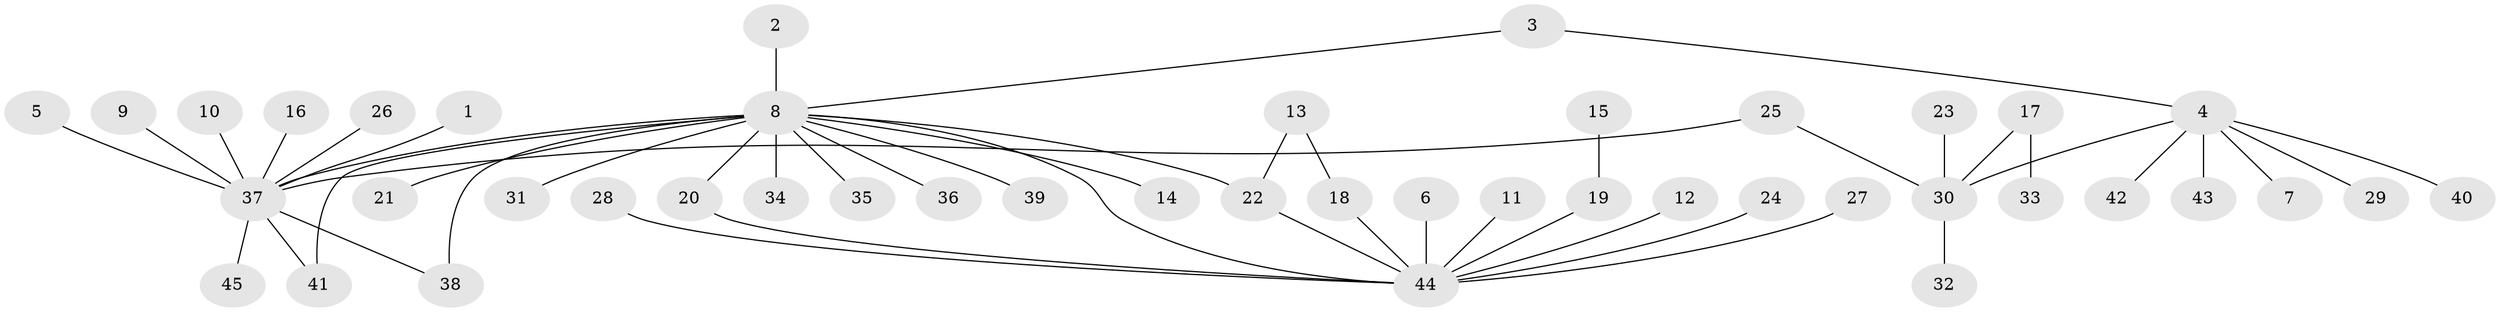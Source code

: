 // original degree distribution, {13: 0.023255813953488372, 18: 0.011627906976744186, 4: 0.05813953488372093, 1: 0.6162790697674418, 3: 0.05813953488372093, 2: 0.20930232558139536, 9: 0.011627906976744186, 7: 0.011627906976744186}
// Generated by graph-tools (version 1.1) at 2025/01/03/09/25 03:01:47]
// undirected, 45 vertices, 50 edges
graph export_dot {
graph [start="1"]
  node [color=gray90,style=filled];
  1;
  2;
  3;
  4;
  5;
  6;
  7;
  8;
  9;
  10;
  11;
  12;
  13;
  14;
  15;
  16;
  17;
  18;
  19;
  20;
  21;
  22;
  23;
  24;
  25;
  26;
  27;
  28;
  29;
  30;
  31;
  32;
  33;
  34;
  35;
  36;
  37;
  38;
  39;
  40;
  41;
  42;
  43;
  44;
  45;
  1 -- 37 [weight=1.0];
  2 -- 8 [weight=1.0];
  3 -- 4 [weight=1.0];
  3 -- 8 [weight=1.0];
  4 -- 7 [weight=1.0];
  4 -- 29 [weight=1.0];
  4 -- 30 [weight=1.0];
  4 -- 40 [weight=1.0];
  4 -- 42 [weight=1.0];
  4 -- 43 [weight=1.0];
  5 -- 37 [weight=1.0];
  6 -- 44 [weight=1.0];
  8 -- 14 [weight=1.0];
  8 -- 20 [weight=1.0];
  8 -- 21 [weight=1.0];
  8 -- 22 [weight=1.0];
  8 -- 31 [weight=1.0];
  8 -- 34 [weight=1.0];
  8 -- 35 [weight=1.0];
  8 -- 36 [weight=1.0];
  8 -- 37 [weight=1.0];
  8 -- 38 [weight=2.0];
  8 -- 39 [weight=1.0];
  8 -- 41 [weight=1.0];
  8 -- 44 [weight=1.0];
  9 -- 37 [weight=1.0];
  10 -- 37 [weight=1.0];
  11 -- 44 [weight=1.0];
  12 -- 44 [weight=1.0];
  13 -- 18 [weight=1.0];
  13 -- 22 [weight=1.0];
  15 -- 19 [weight=1.0];
  16 -- 37 [weight=1.0];
  17 -- 30 [weight=1.0];
  17 -- 33 [weight=1.0];
  18 -- 44 [weight=1.0];
  19 -- 44 [weight=1.0];
  20 -- 44 [weight=1.0];
  22 -- 44 [weight=1.0];
  23 -- 30 [weight=1.0];
  24 -- 44 [weight=1.0];
  25 -- 30 [weight=1.0];
  25 -- 37 [weight=1.0];
  26 -- 37 [weight=1.0];
  27 -- 44 [weight=1.0];
  28 -- 44 [weight=1.0];
  30 -- 32 [weight=1.0];
  37 -- 38 [weight=1.0];
  37 -- 41 [weight=1.0];
  37 -- 45 [weight=1.0];
}
